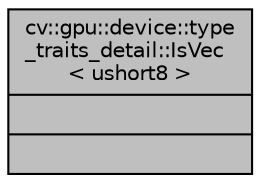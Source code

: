 digraph "cv::gpu::device::type_traits_detail::IsVec&lt; ushort8 &gt;"
{
 // LATEX_PDF_SIZE
  edge [fontname="Helvetica",fontsize="10",labelfontname="Helvetica",labelfontsize="10"];
  node [fontname="Helvetica",fontsize="10",shape=record];
  Node1 [label="{cv::gpu::device::type\l_traits_detail::IsVec\l\< ushort8 \>\n||}",height=0.2,width=0.4,color="black", fillcolor="grey75", style="filled", fontcolor="black",tooltip=" "];
}
